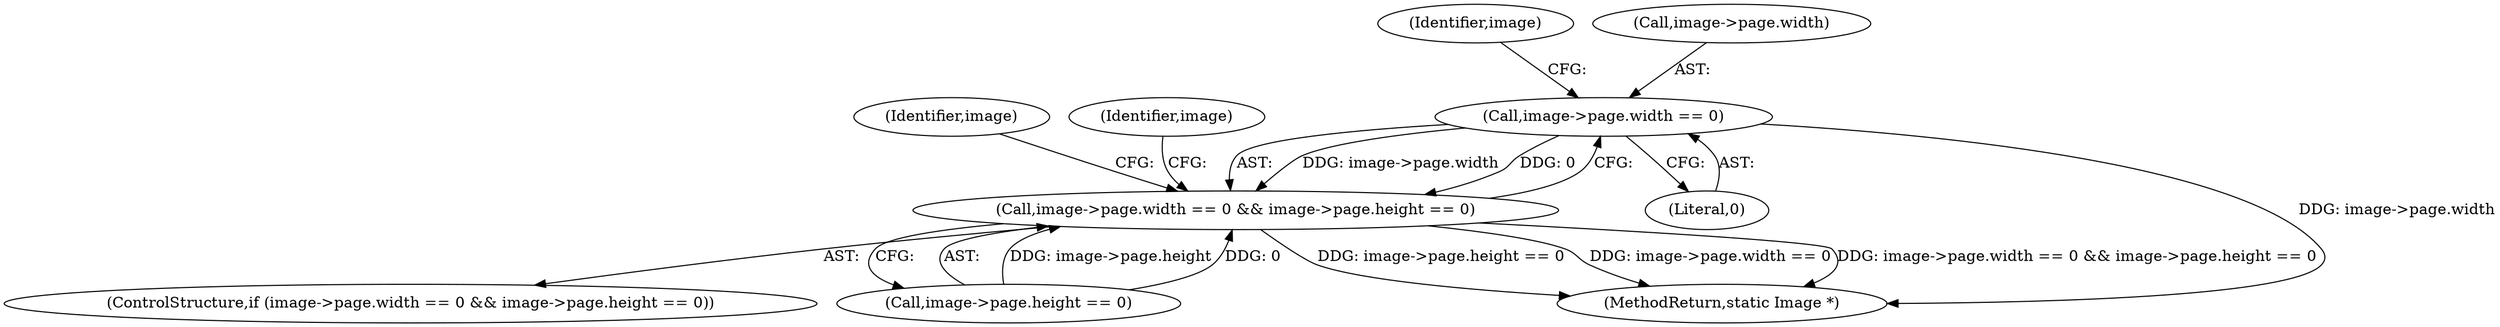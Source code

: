 digraph "0_ImageMagick_3320955045e5a2a22c13a04fa9422bb809e75eda@pointer" {
"1002051" [label="(Call,image->page.width == 0)"];
"1002050" [label="(Call,image->page.width == 0 && image->page.height == 0)"];
"1002058" [label="(Call,image->page.height == 0)"];
"1002057" [label="(Literal,0)"];
"1002050" [label="(Call,image->page.width == 0 && image->page.height == 0)"];
"1002051" [label="(Call,image->page.width == 0)"];
"1002049" [label="(ControlStructure,if (image->page.width == 0 && image->page.height == 0))"];
"1002085" [label="(Identifier,image)"];
"1002069" [label="(Identifier,image)"];
"1002061" [label="(Identifier,image)"];
"1002052" [label="(Call,image->page.width)"];
"1002175" [label="(MethodReturn,static Image *)"];
"1002051" -> "1002050"  [label="AST: "];
"1002051" -> "1002057"  [label="CFG: "];
"1002052" -> "1002051"  [label="AST: "];
"1002057" -> "1002051"  [label="AST: "];
"1002061" -> "1002051"  [label="CFG: "];
"1002050" -> "1002051"  [label="CFG: "];
"1002051" -> "1002175"  [label="DDG: image->page.width"];
"1002051" -> "1002050"  [label="DDG: image->page.width"];
"1002051" -> "1002050"  [label="DDG: 0"];
"1002050" -> "1002049"  [label="AST: "];
"1002050" -> "1002058"  [label="CFG: "];
"1002058" -> "1002050"  [label="AST: "];
"1002069" -> "1002050"  [label="CFG: "];
"1002085" -> "1002050"  [label="CFG: "];
"1002050" -> "1002175"  [label="DDG: image->page.height == 0"];
"1002050" -> "1002175"  [label="DDG: image->page.width == 0"];
"1002050" -> "1002175"  [label="DDG: image->page.width == 0 && image->page.height == 0"];
"1002058" -> "1002050"  [label="DDG: image->page.height"];
"1002058" -> "1002050"  [label="DDG: 0"];
}
